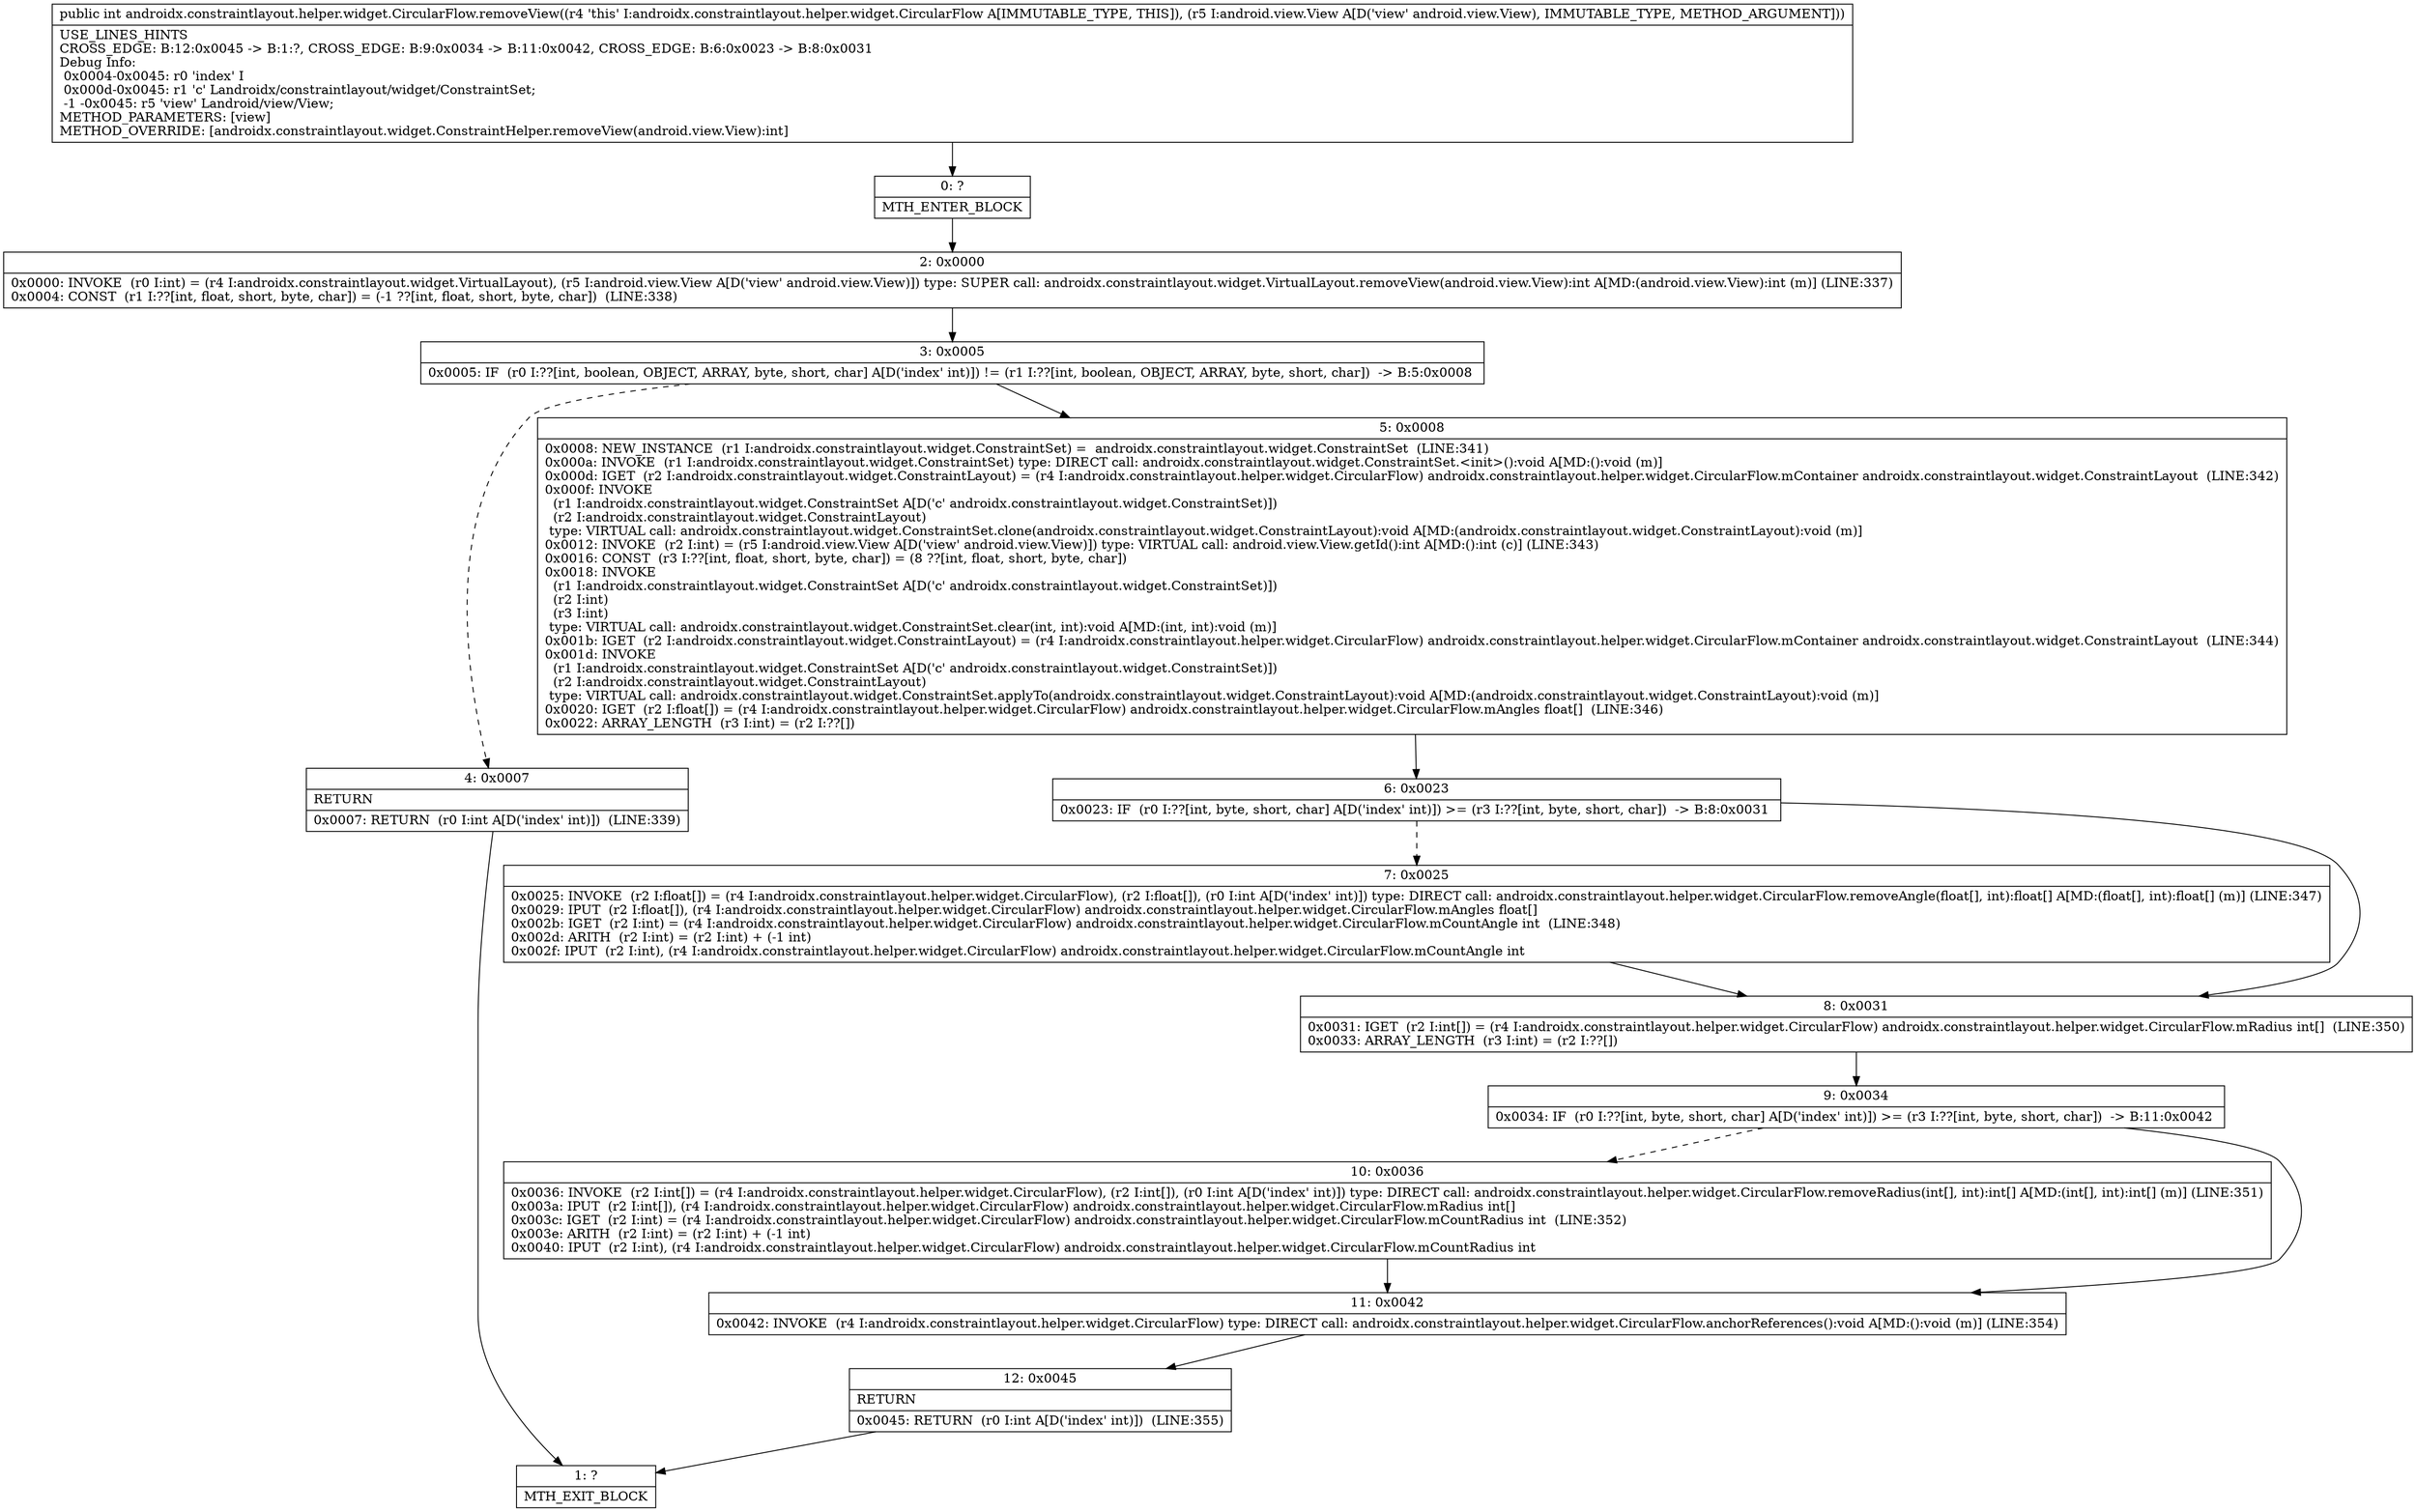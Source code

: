 digraph "CFG forandroidx.constraintlayout.helper.widget.CircularFlow.removeView(Landroid\/view\/View;)I" {
Node_0 [shape=record,label="{0\:\ ?|MTH_ENTER_BLOCK\l}"];
Node_2 [shape=record,label="{2\:\ 0x0000|0x0000: INVOKE  (r0 I:int) = (r4 I:androidx.constraintlayout.widget.VirtualLayout), (r5 I:android.view.View A[D('view' android.view.View)]) type: SUPER call: androidx.constraintlayout.widget.VirtualLayout.removeView(android.view.View):int A[MD:(android.view.View):int (m)] (LINE:337)\l0x0004: CONST  (r1 I:??[int, float, short, byte, char]) = (\-1 ??[int, float, short, byte, char])  (LINE:338)\l}"];
Node_3 [shape=record,label="{3\:\ 0x0005|0x0005: IF  (r0 I:??[int, boolean, OBJECT, ARRAY, byte, short, char] A[D('index' int)]) != (r1 I:??[int, boolean, OBJECT, ARRAY, byte, short, char])  \-\> B:5:0x0008 \l}"];
Node_4 [shape=record,label="{4\:\ 0x0007|RETURN\l|0x0007: RETURN  (r0 I:int A[D('index' int)])  (LINE:339)\l}"];
Node_1 [shape=record,label="{1\:\ ?|MTH_EXIT_BLOCK\l}"];
Node_5 [shape=record,label="{5\:\ 0x0008|0x0008: NEW_INSTANCE  (r1 I:androidx.constraintlayout.widget.ConstraintSet) =  androidx.constraintlayout.widget.ConstraintSet  (LINE:341)\l0x000a: INVOKE  (r1 I:androidx.constraintlayout.widget.ConstraintSet) type: DIRECT call: androidx.constraintlayout.widget.ConstraintSet.\<init\>():void A[MD:():void (m)]\l0x000d: IGET  (r2 I:androidx.constraintlayout.widget.ConstraintLayout) = (r4 I:androidx.constraintlayout.helper.widget.CircularFlow) androidx.constraintlayout.helper.widget.CircularFlow.mContainer androidx.constraintlayout.widget.ConstraintLayout  (LINE:342)\l0x000f: INVOKE  \l  (r1 I:androidx.constraintlayout.widget.ConstraintSet A[D('c' androidx.constraintlayout.widget.ConstraintSet)])\l  (r2 I:androidx.constraintlayout.widget.ConstraintLayout)\l type: VIRTUAL call: androidx.constraintlayout.widget.ConstraintSet.clone(androidx.constraintlayout.widget.ConstraintLayout):void A[MD:(androidx.constraintlayout.widget.ConstraintLayout):void (m)]\l0x0012: INVOKE  (r2 I:int) = (r5 I:android.view.View A[D('view' android.view.View)]) type: VIRTUAL call: android.view.View.getId():int A[MD:():int (c)] (LINE:343)\l0x0016: CONST  (r3 I:??[int, float, short, byte, char]) = (8 ??[int, float, short, byte, char]) \l0x0018: INVOKE  \l  (r1 I:androidx.constraintlayout.widget.ConstraintSet A[D('c' androidx.constraintlayout.widget.ConstraintSet)])\l  (r2 I:int)\l  (r3 I:int)\l type: VIRTUAL call: androidx.constraintlayout.widget.ConstraintSet.clear(int, int):void A[MD:(int, int):void (m)]\l0x001b: IGET  (r2 I:androidx.constraintlayout.widget.ConstraintLayout) = (r4 I:androidx.constraintlayout.helper.widget.CircularFlow) androidx.constraintlayout.helper.widget.CircularFlow.mContainer androidx.constraintlayout.widget.ConstraintLayout  (LINE:344)\l0x001d: INVOKE  \l  (r1 I:androidx.constraintlayout.widget.ConstraintSet A[D('c' androidx.constraintlayout.widget.ConstraintSet)])\l  (r2 I:androidx.constraintlayout.widget.ConstraintLayout)\l type: VIRTUAL call: androidx.constraintlayout.widget.ConstraintSet.applyTo(androidx.constraintlayout.widget.ConstraintLayout):void A[MD:(androidx.constraintlayout.widget.ConstraintLayout):void (m)]\l0x0020: IGET  (r2 I:float[]) = (r4 I:androidx.constraintlayout.helper.widget.CircularFlow) androidx.constraintlayout.helper.widget.CircularFlow.mAngles float[]  (LINE:346)\l0x0022: ARRAY_LENGTH  (r3 I:int) = (r2 I:??[]) \l}"];
Node_6 [shape=record,label="{6\:\ 0x0023|0x0023: IF  (r0 I:??[int, byte, short, char] A[D('index' int)]) \>= (r3 I:??[int, byte, short, char])  \-\> B:8:0x0031 \l}"];
Node_7 [shape=record,label="{7\:\ 0x0025|0x0025: INVOKE  (r2 I:float[]) = (r4 I:androidx.constraintlayout.helper.widget.CircularFlow), (r2 I:float[]), (r0 I:int A[D('index' int)]) type: DIRECT call: androidx.constraintlayout.helper.widget.CircularFlow.removeAngle(float[], int):float[] A[MD:(float[], int):float[] (m)] (LINE:347)\l0x0029: IPUT  (r2 I:float[]), (r4 I:androidx.constraintlayout.helper.widget.CircularFlow) androidx.constraintlayout.helper.widget.CircularFlow.mAngles float[] \l0x002b: IGET  (r2 I:int) = (r4 I:androidx.constraintlayout.helper.widget.CircularFlow) androidx.constraintlayout.helper.widget.CircularFlow.mCountAngle int  (LINE:348)\l0x002d: ARITH  (r2 I:int) = (r2 I:int) + (\-1 int) \l0x002f: IPUT  (r2 I:int), (r4 I:androidx.constraintlayout.helper.widget.CircularFlow) androidx.constraintlayout.helper.widget.CircularFlow.mCountAngle int \l}"];
Node_8 [shape=record,label="{8\:\ 0x0031|0x0031: IGET  (r2 I:int[]) = (r4 I:androidx.constraintlayout.helper.widget.CircularFlow) androidx.constraintlayout.helper.widget.CircularFlow.mRadius int[]  (LINE:350)\l0x0033: ARRAY_LENGTH  (r3 I:int) = (r2 I:??[]) \l}"];
Node_9 [shape=record,label="{9\:\ 0x0034|0x0034: IF  (r0 I:??[int, byte, short, char] A[D('index' int)]) \>= (r3 I:??[int, byte, short, char])  \-\> B:11:0x0042 \l}"];
Node_10 [shape=record,label="{10\:\ 0x0036|0x0036: INVOKE  (r2 I:int[]) = (r4 I:androidx.constraintlayout.helper.widget.CircularFlow), (r2 I:int[]), (r0 I:int A[D('index' int)]) type: DIRECT call: androidx.constraintlayout.helper.widget.CircularFlow.removeRadius(int[], int):int[] A[MD:(int[], int):int[] (m)] (LINE:351)\l0x003a: IPUT  (r2 I:int[]), (r4 I:androidx.constraintlayout.helper.widget.CircularFlow) androidx.constraintlayout.helper.widget.CircularFlow.mRadius int[] \l0x003c: IGET  (r2 I:int) = (r4 I:androidx.constraintlayout.helper.widget.CircularFlow) androidx.constraintlayout.helper.widget.CircularFlow.mCountRadius int  (LINE:352)\l0x003e: ARITH  (r2 I:int) = (r2 I:int) + (\-1 int) \l0x0040: IPUT  (r2 I:int), (r4 I:androidx.constraintlayout.helper.widget.CircularFlow) androidx.constraintlayout.helper.widget.CircularFlow.mCountRadius int \l}"];
Node_11 [shape=record,label="{11\:\ 0x0042|0x0042: INVOKE  (r4 I:androidx.constraintlayout.helper.widget.CircularFlow) type: DIRECT call: androidx.constraintlayout.helper.widget.CircularFlow.anchorReferences():void A[MD:():void (m)] (LINE:354)\l}"];
Node_12 [shape=record,label="{12\:\ 0x0045|RETURN\l|0x0045: RETURN  (r0 I:int A[D('index' int)])  (LINE:355)\l}"];
MethodNode[shape=record,label="{public int androidx.constraintlayout.helper.widget.CircularFlow.removeView((r4 'this' I:androidx.constraintlayout.helper.widget.CircularFlow A[IMMUTABLE_TYPE, THIS]), (r5 I:android.view.View A[D('view' android.view.View), IMMUTABLE_TYPE, METHOD_ARGUMENT]))  | USE_LINES_HINTS\lCROSS_EDGE: B:12:0x0045 \-\> B:1:?, CROSS_EDGE: B:9:0x0034 \-\> B:11:0x0042, CROSS_EDGE: B:6:0x0023 \-\> B:8:0x0031\lDebug Info:\l  0x0004\-0x0045: r0 'index' I\l  0x000d\-0x0045: r1 'c' Landroidx\/constraintlayout\/widget\/ConstraintSet;\l  \-1 \-0x0045: r5 'view' Landroid\/view\/View;\lMETHOD_PARAMETERS: [view]\lMETHOD_OVERRIDE: [androidx.constraintlayout.widget.ConstraintHelper.removeView(android.view.View):int]\l}"];
MethodNode -> Node_0;Node_0 -> Node_2;
Node_2 -> Node_3;
Node_3 -> Node_4[style=dashed];
Node_3 -> Node_5;
Node_4 -> Node_1;
Node_5 -> Node_6;
Node_6 -> Node_7[style=dashed];
Node_6 -> Node_8;
Node_7 -> Node_8;
Node_8 -> Node_9;
Node_9 -> Node_10[style=dashed];
Node_9 -> Node_11;
Node_10 -> Node_11;
Node_11 -> Node_12;
Node_12 -> Node_1;
}

